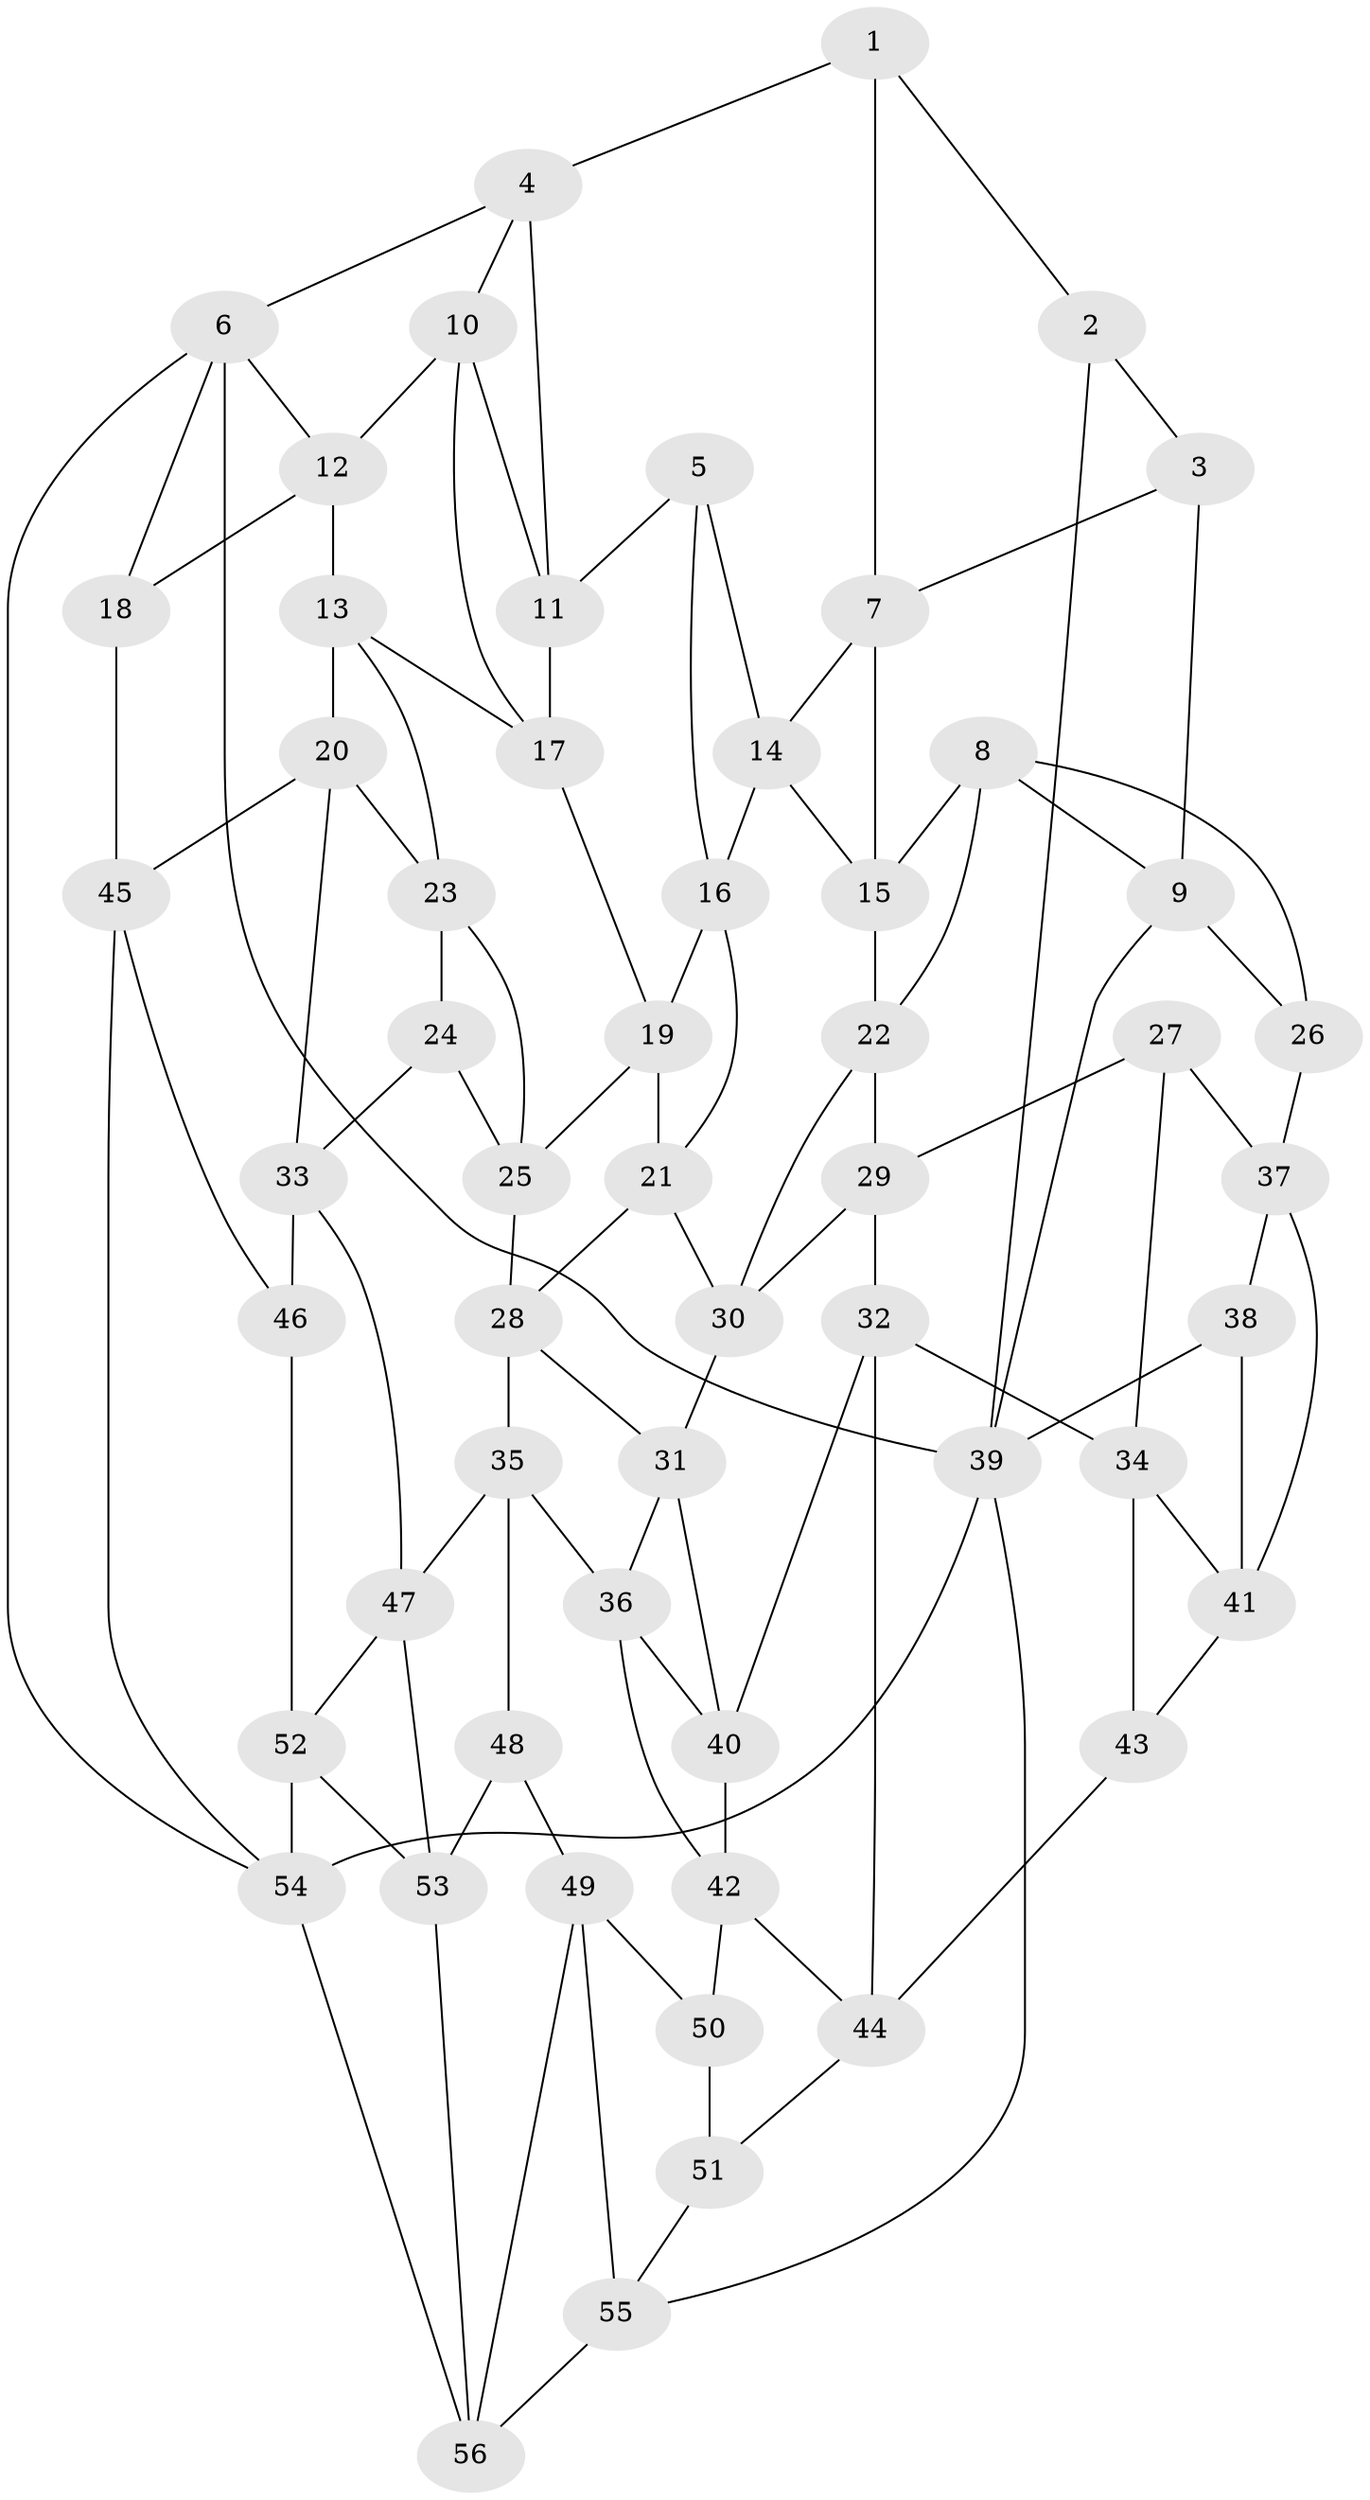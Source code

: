 // original degree distribution, {3: 0.017857142857142856, 4: 0.2857142857142857, 6: 0.26785714285714285, 5: 0.42857142857142855}
// Generated by graph-tools (version 1.1) at 2025/51/03/09/25 03:51:10]
// undirected, 56 vertices, 107 edges
graph export_dot {
graph [start="1"]
  node [color=gray90,style=filled];
  1;
  2;
  3;
  4;
  5;
  6;
  7;
  8;
  9;
  10;
  11;
  12;
  13;
  14;
  15;
  16;
  17;
  18;
  19;
  20;
  21;
  22;
  23;
  24;
  25;
  26;
  27;
  28;
  29;
  30;
  31;
  32;
  33;
  34;
  35;
  36;
  37;
  38;
  39;
  40;
  41;
  42;
  43;
  44;
  45;
  46;
  47;
  48;
  49;
  50;
  51;
  52;
  53;
  54;
  55;
  56;
  1 -- 2 [weight=1.0];
  1 -- 4 [weight=1.0];
  1 -- 7 [weight=1.0];
  2 -- 3 [weight=1.0];
  2 -- 39 [weight=1.0];
  3 -- 7 [weight=1.0];
  3 -- 9 [weight=1.0];
  4 -- 6 [weight=1.0];
  4 -- 10 [weight=1.0];
  4 -- 11 [weight=1.0];
  5 -- 11 [weight=1.0];
  5 -- 14 [weight=1.0];
  5 -- 16 [weight=1.0];
  6 -- 12 [weight=1.0];
  6 -- 18 [weight=1.0];
  6 -- 39 [weight=1.0];
  6 -- 54 [weight=1.0];
  7 -- 14 [weight=1.0];
  7 -- 15 [weight=1.0];
  8 -- 9 [weight=1.0];
  8 -- 15 [weight=1.0];
  8 -- 22 [weight=1.0];
  8 -- 26 [weight=1.0];
  9 -- 26 [weight=1.0];
  9 -- 39 [weight=1.0];
  10 -- 11 [weight=1.0];
  10 -- 12 [weight=1.0];
  10 -- 17 [weight=1.0];
  11 -- 17 [weight=1.0];
  12 -- 13 [weight=1.0];
  12 -- 18 [weight=1.0];
  13 -- 17 [weight=1.0];
  13 -- 20 [weight=1.0];
  13 -- 23 [weight=1.0];
  14 -- 15 [weight=1.0];
  14 -- 16 [weight=1.0];
  15 -- 22 [weight=1.0];
  16 -- 19 [weight=1.0];
  16 -- 21 [weight=1.0];
  17 -- 19 [weight=1.0];
  18 -- 45 [weight=1.0];
  19 -- 21 [weight=1.0];
  19 -- 25 [weight=1.0];
  20 -- 23 [weight=1.0];
  20 -- 33 [weight=1.0];
  20 -- 45 [weight=1.0];
  21 -- 28 [weight=1.0];
  21 -- 30 [weight=1.0];
  22 -- 29 [weight=1.0];
  22 -- 30 [weight=1.0];
  23 -- 24 [weight=1.0];
  23 -- 25 [weight=1.0];
  24 -- 25 [weight=1.0];
  24 -- 33 [weight=1.0];
  25 -- 28 [weight=1.0];
  26 -- 37 [weight=1.0];
  27 -- 29 [weight=1.0];
  27 -- 34 [weight=1.0];
  27 -- 37 [weight=1.0];
  28 -- 31 [weight=1.0];
  28 -- 35 [weight=1.0];
  29 -- 30 [weight=1.0];
  29 -- 32 [weight=1.0];
  30 -- 31 [weight=1.0];
  31 -- 36 [weight=1.0];
  31 -- 40 [weight=1.0];
  32 -- 34 [weight=1.0];
  32 -- 40 [weight=1.0];
  32 -- 44 [weight=1.0];
  33 -- 46 [weight=1.0];
  33 -- 47 [weight=1.0];
  34 -- 41 [weight=1.0];
  34 -- 43 [weight=1.0];
  35 -- 36 [weight=1.0];
  35 -- 47 [weight=1.0];
  35 -- 48 [weight=1.0];
  36 -- 40 [weight=1.0];
  36 -- 42 [weight=1.0];
  37 -- 38 [weight=1.0];
  37 -- 41 [weight=1.0];
  38 -- 39 [weight=1.0];
  38 -- 41 [weight=1.0];
  39 -- 54 [weight=1.0];
  39 -- 55 [weight=1.0];
  40 -- 42 [weight=1.0];
  41 -- 43 [weight=1.0];
  42 -- 44 [weight=1.0];
  42 -- 50 [weight=1.0];
  43 -- 44 [weight=1.0];
  44 -- 51 [weight=1.0];
  45 -- 46 [weight=1.0];
  45 -- 54 [weight=1.0];
  46 -- 52 [weight=1.0];
  47 -- 52 [weight=1.0];
  47 -- 53 [weight=1.0];
  48 -- 49 [weight=1.0];
  48 -- 53 [weight=1.0];
  49 -- 50 [weight=1.0];
  49 -- 55 [weight=1.0];
  49 -- 56 [weight=1.0];
  50 -- 51 [weight=2.0];
  51 -- 55 [weight=1.0];
  52 -- 53 [weight=1.0];
  52 -- 54 [weight=1.0];
  53 -- 56 [weight=1.0];
  54 -- 56 [weight=1.0];
  55 -- 56 [weight=1.0];
}
